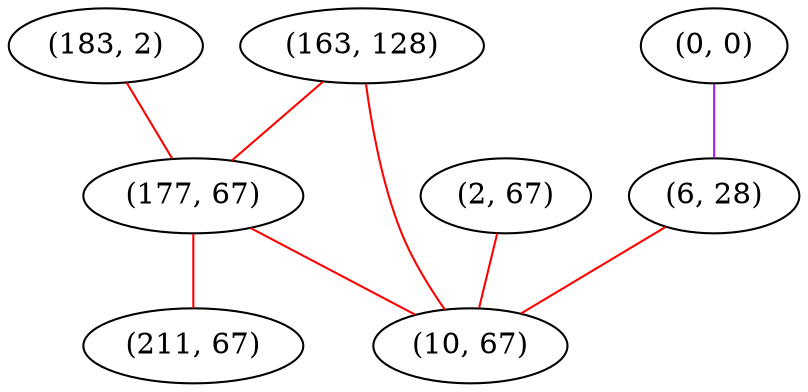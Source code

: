 graph "" {
"(0, 0)";
"(163, 128)";
"(6, 28)";
"(183, 2)";
"(177, 67)";
"(2, 67)";
"(211, 67)";
"(10, 67)";
"(0, 0)" -- "(6, 28)"  [color=purple, key=0, weight=4];
"(163, 128)" -- "(177, 67)"  [color=red, key=0, weight=1];
"(163, 128)" -- "(10, 67)"  [color=red, key=0, weight=1];
"(6, 28)" -- "(10, 67)"  [color=red, key=0, weight=1];
"(183, 2)" -- "(177, 67)"  [color=red, key=0, weight=1];
"(177, 67)" -- "(10, 67)"  [color=red, key=0, weight=1];
"(177, 67)" -- "(211, 67)"  [color=red, key=0, weight=1];
"(2, 67)" -- "(10, 67)"  [color=red, key=0, weight=1];
}

